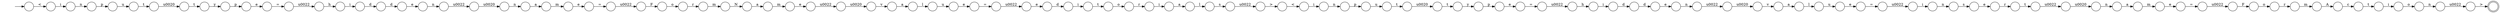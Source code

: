 digraph Automaton {
  rankdir = LR;
  0 [shape=circle,label=""];
  0 -> 93 [label="\u0020"]
  1 [shape=circle,label=""];
  1 -> 79 [label="o"]
  2 [shape=circle,label=""];
  2 -> 89 [label="m"]
  3 [shape=circle,label=""];
  3 -> 102 [label="u"]
  4 [shape=circle,label=""];
  4 -> 87 [label="s"]
  5 [shape=circle,label=""];
  5 -> 54 [label=">"]
  6 [shape=circle,label=""];
  6 -> 5 [label="\u0022"]
  7 [shape=circle,label=""];
  7 -> 41 [label="y"]
  8 [shape=circle,label=""];
  8 -> 91 [label="i"]
  9 [shape=circle,label=""];
  9 -> 26 [label="u"]
  10 [shape=circle,label=""];
  10 -> 65 [label="\u0022"]
  11 [shape=circle,label=""];
  11 -> 7 [label="t"]
  12 [shape=circle,label=""];
  12 -> 107 [label="="]
  13 [shape=circle,label=""];
  13 -> 23 [label="i"]
  14 [shape=circle,label=""];
  14 -> 34 [label=">"]
  15 [shape=circle,label=""];
  15 -> 39 [label="\u0022"]
  16 [shape=circle,label=""];
  16 -> 56 [label="o"]
  17 [shape=circle,label=""];
  17 -> 14 [label="\u0022"]
  18 [shape=circle,label=""];
  18 -> 59 [label="="]
  19 [shape=circle,label=""];
  19 -> 70 [label="d"]
  20 [shape=circle,label=""];
  20 -> 27 [label="u"]
  21 [shape=circle,label=""];
  21 -> 69 [label="\u0022"]
  22 [shape=circle,label=""];
  22 -> 104 [label="r"]
  23 [shape=circle,label=""];
  23 -> 53 [label="n"]
  24 [shape=circle,label=""];
  24 -> 108 [label="\u0022"]
  25 [shape=circle,label=""];
  25 -> 24 [label="n"]
  26 [shape=circle,label=""];
  26 -> 99 [label="t"]
  27 [shape=circle,label=""];
  27 -> 61 [label="e"]
  28 [shape=circle,label=""];
  28 -> 44 [label="n"]
  29 [shape=circle,label=""];
  29 -> 58 [label="v"]
  30 [shape=circle,label=""];
  30 -> 63 [label="e"]
  31 [shape=circle,label=""];
  31 -> 95 [label="t"]
  32 [shape=circle,label=""];
  32 -> 77 [label="l"]
  33 [shape=circle,label=""];
  33 -> 18 [label="e"]
  34 [shape=circle,label=""];
  34 -> 81 [label="<"]
  35 [shape=circle,label=""];
  35 -> 73 [label="e"]
  36 [shape=circle,label=""];
  36 -> 85 [label="t"]
  37 [shape=circle,label=""];
  37 -> 84 [label="a"]
  38 [shape=circle,label=""];
  38 -> 19 [label="e"]
  39 [shape=circle,label=""];
  39 -> 78 [label="h"]
  40 [shape=circle,label=""];
  40 -> 98 [label="u"]
  41 [shape=circle,label=""];
  41 -> 35 [label="p"]
  42 [shape=circle,label=""];
  42 -> 21 [label="e"]
  43 [shape=circle,label=""];
  43 -> 67 [label="v"]
  44 [shape=circle,label=""];
  44 -> 86 [label="a"]
  45 [shape=circle,label=""];
  45 -> 101 [label="d"]
  46 [shape=circle,label=""];
  46 -> 11 [label="\u0020"]
  47 [shape=circle,label=""];
  47 -> 15 [label="="]
  48 [shape=circle,label=""];
  48 -> 50 [label="p"]
  49 [shape=circle,label=""];
  49 -> 68 [label="\u0022"]
  50 [shape=circle,label=""];
  50 -> 47 [label="e"]
  51 [shape=circle,label=""];
  51 -> 10 [label="="]
  52 [shape=circle,label=""];
  52 -> 109 [label="A"]
  53 [shape=circle,label=""];
  53 -> 40 [label="p"]
  54 [shape=doublecircle,label=""];
  55 [shape=circle,label=""];
  55 -> 72 [label="o"]
  56 [shape=circle,label=""];
  56 -> 2 [label="r"]
  57 [shape=circle,label=""];
  57 -> 48 [label="y"]
  58 [shape=circle,label=""];
  58 -> 94 [label="a"]
  59 [shape=circle,label=""];
  59 -> 88 [label="\u0022"]
  60 [shape=circle,label=""];
  60 -> 30 [label="d"]
  61 [shape=circle,label=""];
  61 -> 90 [label="="]
  62 [shape=circle,label=""];
  initial [shape=plaintext,label=""];
  initial -> 62
  62 -> 13 [label="<"]
  63 [shape=circle,label=""];
  63 -> 49 [label="n"]
  64 [shape=circle,label=""];
  64 -> 57 [label="t"]
  65 [shape=circle,label=""];
  65 -> 55 [label="F"]
  66 [shape=circle,label=""];
  66 -> 36 [label="r"]
  67 [shape=circle,label=""];
  67 -> 110 [label="a"]
  68 [shape=circle,label=""];
  68 -> 28 [label="\u0020"]
  69 [shape=circle,label=""];
  69 -> 43 [label="\u0020"]
  70 [shape=circle,label=""];
  70 -> 31 [label="i"]
  71 [shape=circle,label=""];
  71 -> 32 [label="a"]
  72 [shape=circle,label=""];
  72 -> 74 [label="r"]
  73 [shape=circle,label=""];
  73 -> 82 [label="="]
  74 [shape=circle,label=""];
  74 -> 52 [label="m"]
  75 [shape=circle,label=""];
  75 -> 105 [label="a"]
  76 [shape=circle,label=""];
  76 -> 83 [label="h"]
  77 [shape=circle,label=""];
  77 -> 17 [label="s"]
  78 [shape=circle,label=""];
  78 -> 97 [label="i"]
  79 [shape=circle,label=""];
  79 -> 6 [label="n"]
  80 [shape=circle,label=""];
  80 -> 60 [label="d"]
  81 [shape=circle,label=""];
  81 -> 103 [label="i"]
  82 [shape=circle,label=""];
  82 -> 76 [label="\u0022"]
  83 [shape=circle,label=""];
  83 -> 80 [label="i"]
  84 [shape=circle,label=""];
  84 -> 100 [label="m"]
  85 [shape=circle,label=""];
  85 -> 0 [label="\u0022"]
  86 [shape=circle,label=""];
  86 -> 33 [label="m"]
  87 [shape=circle,label=""];
  87 -> 66 [label="e"]
  88 [shape=circle,label=""];
  88 -> 16 [label="F"]
  89 [shape=circle,label=""];
  89 -> 75 [label="N"]
  90 [shape=circle,label=""];
  90 -> 8 [label="\u0022"]
  91 [shape=circle,label=""];
  91 -> 4 [label="n"]
  92 [shape=circle,label=""];
  92 -> 9 [label="p"]
  93 [shape=circle,label=""];
  93 -> 37 [label="n"]
  94 [shape=circle,label=""];
  94 -> 20 [label="l"]
  95 [shape=circle,label=""];
  95 -> 22 [label="o"]
  96 [shape=circle,label=""];
  96 -> 1 [label="i"]
  97 [shape=circle,label=""];
  97 -> 45 [label="d"]
  98 [shape=circle,label=""];
  98 -> 46 [label="t"]
  99 [shape=circle,label=""];
  99 -> 64 [label="\u0020"]
  100 [shape=circle,label=""];
  100 -> 51 [label="e"]
  101 [shape=circle,label=""];
  101 -> 25 [label="e"]
  102 [shape=circle,label=""];
  102 -> 12 [label="e"]
  103 [shape=circle,label=""];
  103 -> 92 [label="n"]
  104 [shape=circle,label=""];
  104 -> 71 [label="i"]
  105 [shape=circle,label=""];
  105 -> 42 [label="m"]
  106 [shape=circle,label=""];
  106 -> 96 [label="t"]
  107 [shape=circle,label=""];
  107 -> 38 [label="\u0022"]
  108 [shape=circle,label=""];
  108 -> 29 [label="\u0020"]
  109 [shape=circle,label=""];
  109 -> 106 [label="c"]
  110 [shape=circle,label=""];
  110 -> 3 [label="l"]
}

